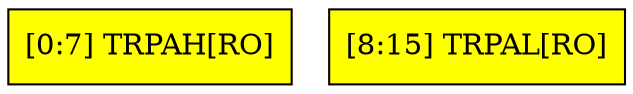 digraph TRPA{
node [shape = "record" 
 style="filled" ];
node0 [ label = "[0:7] TRPAH[RO]"
 fillcolor = "yellow"];
node1 [ label = "[8:15] TRPAL[RO]"
 fillcolor = "yellow"];
}